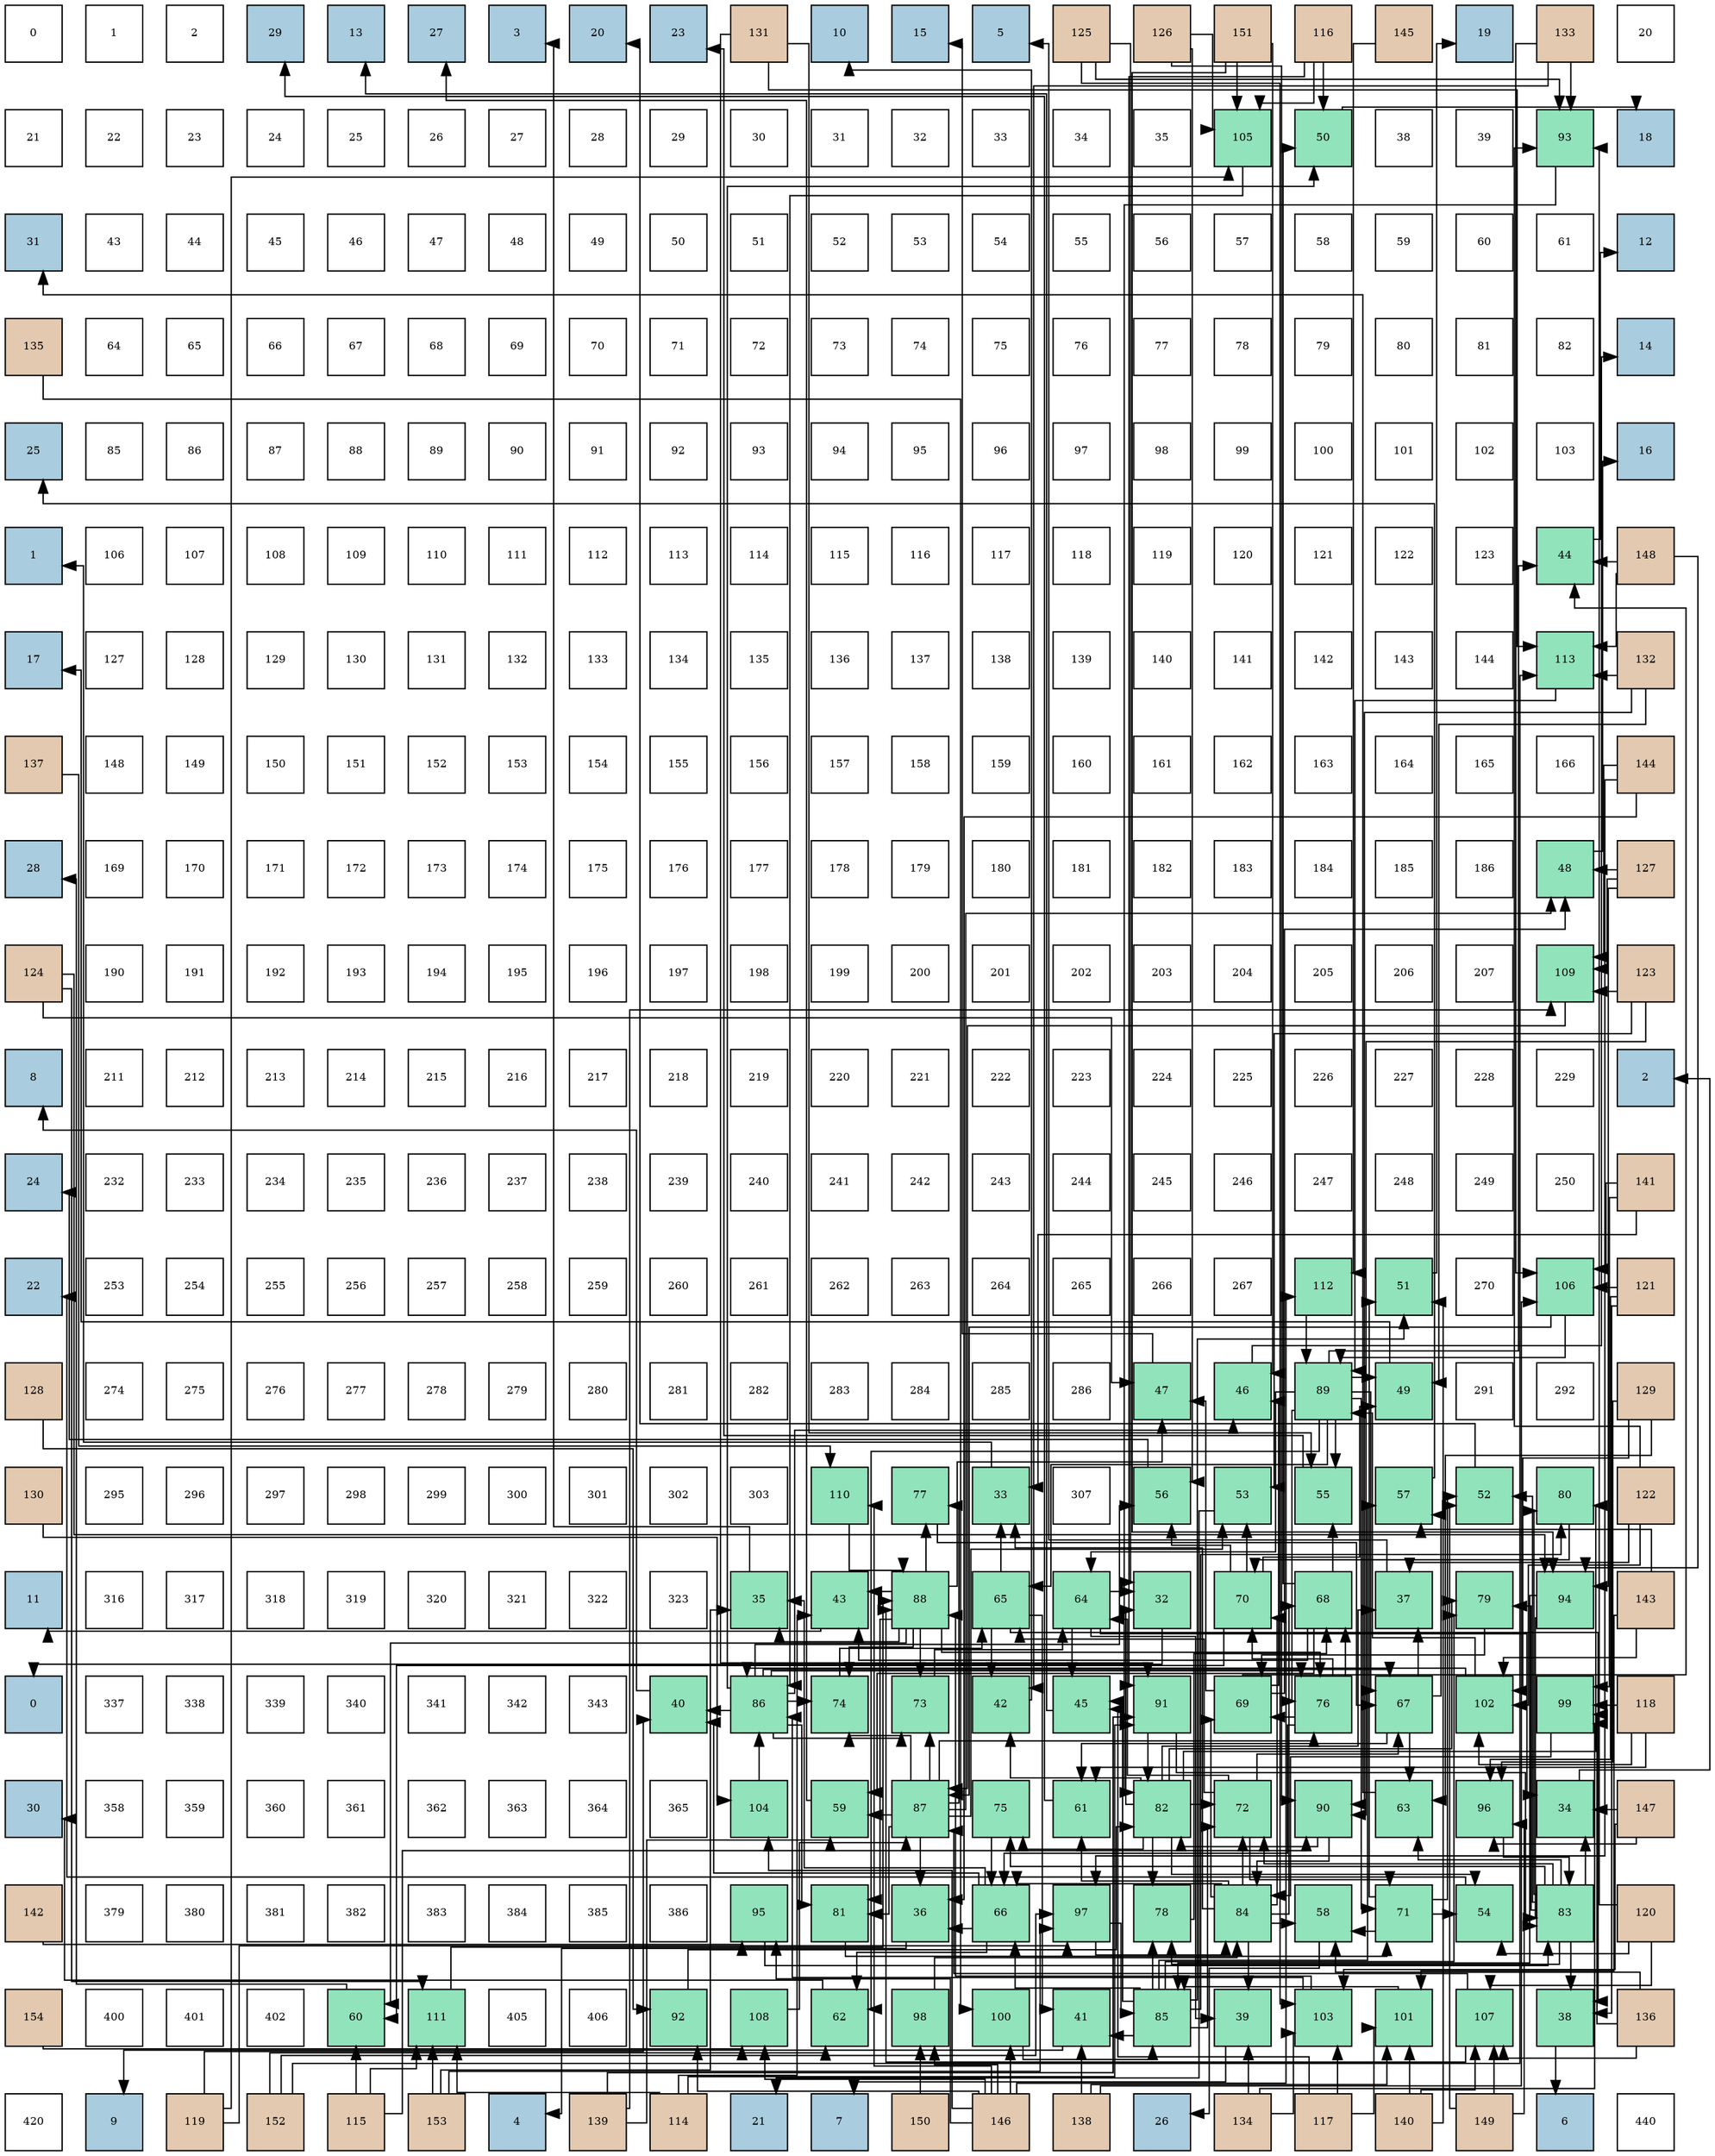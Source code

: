 digraph layout{
 rankdir=TB;
 splines=ortho;
 node [style=filled shape=square fixedsize=true width=0.6];
0[label="0", fontsize=8, fillcolor="#ffffff"];
1[label="1", fontsize=8, fillcolor="#ffffff"];
2[label="2", fontsize=8, fillcolor="#ffffff"];
3[label="29", fontsize=8, fillcolor="#a9ccde"];
4[label="13", fontsize=8, fillcolor="#a9ccde"];
5[label="27", fontsize=8, fillcolor="#a9ccde"];
6[label="3", fontsize=8, fillcolor="#a9ccde"];
7[label="20", fontsize=8, fillcolor="#a9ccde"];
8[label="23", fontsize=8, fillcolor="#a9ccde"];
9[label="131", fontsize=8, fillcolor="#e3c9af"];
10[label="10", fontsize=8, fillcolor="#a9ccde"];
11[label="15", fontsize=8, fillcolor="#a9ccde"];
12[label="5", fontsize=8, fillcolor="#a9ccde"];
13[label="125", fontsize=8, fillcolor="#e3c9af"];
14[label="126", fontsize=8, fillcolor="#e3c9af"];
15[label="151", fontsize=8, fillcolor="#e3c9af"];
16[label="116", fontsize=8, fillcolor="#e3c9af"];
17[label="145", fontsize=8, fillcolor="#e3c9af"];
18[label="19", fontsize=8, fillcolor="#a9ccde"];
19[label="133", fontsize=8, fillcolor="#e3c9af"];
20[label="20", fontsize=8, fillcolor="#ffffff"];
21[label="21", fontsize=8, fillcolor="#ffffff"];
22[label="22", fontsize=8, fillcolor="#ffffff"];
23[label="23", fontsize=8, fillcolor="#ffffff"];
24[label="24", fontsize=8, fillcolor="#ffffff"];
25[label="25", fontsize=8, fillcolor="#ffffff"];
26[label="26", fontsize=8, fillcolor="#ffffff"];
27[label="27", fontsize=8, fillcolor="#ffffff"];
28[label="28", fontsize=8, fillcolor="#ffffff"];
29[label="29", fontsize=8, fillcolor="#ffffff"];
30[label="30", fontsize=8, fillcolor="#ffffff"];
31[label="31", fontsize=8, fillcolor="#ffffff"];
32[label="32", fontsize=8, fillcolor="#ffffff"];
33[label="33", fontsize=8, fillcolor="#ffffff"];
34[label="34", fontsize=8, fillcolor="#ffffff"];
35[label="35", fontsize=8, fillcolor="#ffffff"];
36[label="105", fontsize=8, fillcolor="#91e3bb"];
37[label="50", fontsize=8, fillcolor="#91e3bb"];
38[label="38", fontsize=8, fillcolor="#ffffff"];
39[label="39", fontsize=8, fillcolor="#ffffff"];
40[label="93", fontsize=8, fillcolor="#91e3bb"];
41[label="18", fontsize=8, fillcolor="#a9ccde"];
42[label="31", fontsize=8, fillcolor="#a9ccde"];
43[label="43", fontsize=8, fillcolor="#ffffff"];
44[label="44", fontsize=8, fillcolor="#ffffff"];
45[label="45", fontsize=8, fillcolor="#ffffff"];
46[label="46", fontsize=8, fillcolor="#ffffff"];
47[label="47", fontsize=8, fillcolor="#ffffff"];
48[label="48", fontsize=8, fillcolor="#ffffff"];
49[label="49", fontsize=8, fillcolor="#ffffff"];
50[label="50", fontsize=8, fillcolor="#ffffff"];
51[label="51", fontsize=8, fillcolor="#ffffff"];
52[label="52", fontsize=8, fillcolor="#ffffff"];
53[label="53", fontsize=8, fillcolor="#ffffff"];
54[label="54", fontsize=8, fillcolor="#ffffff"];
55[label="55", fontsize=8, fillcolor="#ffffff"];
56[label="56", fontsize=8, fillcolor="#ffffff"];
57[label="57", fontsize=8, fillcolor="#ffffff"];
58[label="58", fontsize=8, fillcolor="#ffffff"];
59[label="59", fontsize=8, fillcolor="#ffffff"];
60[label="60", fontsize=8, fillcolor="#ffffff"];
61[label="61", fontsize=8, fillcolor="#ffffff"];
62[label="12", fontsize=8, fillcolor="#a9ccde"];
63[label="135", fontsize=8, fillcolor="#e3c9af"];
64[label="64", fontsize=8, fillcolor="#ffffff"];
65[label="65", fontsize=8, fillcolor="#ffffff"];
66[label="66", fontsize=8, fillcolor="#ffffff"];
67[label="67", fontsize=8, fillcolor="#ffffff"];
68[label="68", fontsize=8, fillcolor="#ffffff"];
69[label="69", fontsize=8, fillcolor="#ffffff"];
70[label="70", fontsize=8, fillcolor="#ffffff"];
71[label="71", fontsize=8, fillcolor="#ffffff"];
72[label="72", fontsize=8, fillcolor="#ffffff"];
73[label="73", fontsize=8, fillcolor="#ffffff"];
74[label="74", fontsize=8, fillcolor="#ffffff"];
75[label="75", fontsize=8, fillcolor="#ffffff"];
76[label="76", fontsize=8, fillcolor="#ffffff"];
77[label="77", fontsize=8, fillcolor="#ffffff"];
78[label="78", fontsize=8, fillcolor="#ffffff"];
79[label="79", fontsize=8, fillcolor="#ffffff"];
80[label="80", fontsize=8, fillcolor="#ffffff"];
81[label="81", fontsize=8, fillcolor="#ffffff"];
82[label="82", fontsize=8, fillcolor="#ffffff"];
83[label="14", fontsize=8, fillcolor="#a9ccde"];
84[label="25", fontsize=8, fillcolor="#a9ccde"];
85[label="85", fontsize=8, fillcolor="#ffffff"];
86[label="86", fontsize=8, fillcolor="#ffffff"];
87[label="87", fontsize=8, fillcolor="#ffffff"];
88[label="88", fontsize=8, fillcolor="#ffffff"];
89[label="89", fontsize=8, fillcolor="#ffffff"];
90[label="90", fontsize=8, fillcolor="#ffffff"];
91[label="91", fontsize=8, fillcolor="#ffffff"];
92[label="92", fontsize=8, fillcolor="#ffffff"];
93[label="93", fontsize=8, fillcolor="#ffffff"];
94[label="94", fontsize=8, fillcolor="#ffffff"];
95[label="95", fontsize=8, fillcolor="#ffffff"];
96[label="96", fontsize=8, fillcolor="#ffffff"];
97[label="97", fontsize=8, fillcolor="#ffffff"];
98[label="98", fontsize=8, fillcolor="#ffffff"];
99[label="99", fontsize=8, fillcolor="#ffffff"];
100[label="100", fontsize=8, fillcolor="#ffffff"];
101[label="101", fontsize=8, fillcolor="#ffffff"];
102[label="102", fontsize=8, fillcolor="#ffffff"];
103[label="103", fontsize=8, fillcolor="#ffffff"];
104[label="16", fontsize=8, fillcolor="#a9ccde"];
105[label="1", fontsize=8, fillcolor="#a9ccde"];
106[label="106", fontsize=8, fillcolor="#ffffff"];
107[label="107", fontsize=8, fillcolor="#ffffff"];
108[label="108", fontsize=8, fillcolor="#ffffff"];
109[label="109", fontsize=8, fillcolor="#ffffff"];
110[label="110", fontsize=8, fillcolor="#ffffff"];
111[label="111", fontsize=8, fillcolor="#ffffff"];
112[label="112", fontsize=8, fillcolor="#ffffff"];
113[label="113", fontsize=8, fillcolor="#ffffff"];
114[label="114", fontsize=8, fillcolor="#ffffff"];
115[label="115", fontsize=8, fillcolor="#ffffff"];
116[label="116", fontsize=8, fillcolor="#ffffff"];
117[label="117", fontsize=8, fillcolor="#ffffff"];
118[label="118", fontsize=8, fillcolor="#ffffff"];
119[label="119", fontsize=8, fillcolor="#ffffff"];
120[label="120", fontsize=8, fillcolor="#ffffff"];
121[label="121", fontsize=8, fillcolor="#ffffff"];
122[label="122", fontsize=8, fillcolor="#ffffff"];
123[label="123", fontsize=8, fillcolor="#ffffff"];
124[label="44", fontsize=8, fillcolor="#91e3bb"];
125[label="148", fontsize=8, fillcolor="#e3c9af"];
126[label="17", fontsize=8, fillcolor="#a9ccde"];
127[label="127", fontsize=8, fillcolor="#ffffff"];
128[label="128", fontsize=8, fillcolor="#ffffff"];
129[label="129", fontsize=8, fillcolor="#ffffff"];
130[label="130", fontsize=8, fillcolor="#ffffff"];
131[label="131", fontsize=8, fillcolor="#ffffff"];
132[label="132", fontsize=8, fillcolor="#ffffff"];
133[label="133", fontsize=8, fillcolor="#ffffff"];
134[label="134", fontsize=8, fillcolor="#ffffff"];
135[label="135", fontsize=8, fillcolor="#ffffff"];
136[label="136", fontsize=8, fillcolor="#ffffff"];
137[label="137", fontsize=8, fillcolor="#ffffff"];
138[label="138", fontsize=8, fillcolor="#ffffff"];
139[label="139", fontsize=8, fillcolor="#ffffff"];
140[label="140", fontsize=8, fillcolor="#ffffff"];
141[label="141", fontsize=8, fillcolor="#ffffff"];
142[label="142", fontsize=8, fillcolor="#ffffff"];
143[label="143", fontsize=8, fillcolor="#ffffff"];
144[label="144", fontsize=8, fillcolor="#ffffff"];
145[label="113", fontsize=8, fillcolor="#91e3bb"];
146[label="132", fontsize=8, fillcolor="#e3c9af"];
147[label="137", fontsize=8, fillcolor="#e3c9af"];
148[label="148", fontsize=8, fillcolor="#ffffff"];
149[label="149", fontsize=8, fillcolor="#ffffff"];
150[label="150", fontsize=8, fillcolor="#ffffff"];
151[label="151", fontsize=8, fillcolor="#ffffff"];
152[label="152", fontsize=8, fillcolor="#ffffff"];
153[label="153", fontsize=8, fillcolor="#ffffff"];
154[label="154", fontsize=8, fillcolor="#ffffff"];
155[label="155", fontsize=8, fillcolor="#ffffff"];
156[label="156", fontsize=8, fillcolor="#ffffff"];
157[label="157", fontsize=8, fillcolor="#ffffff"];
158[label="158", fontsize=8, fillcolor="#ffffff"];
159[label="159", fontsize=8, fillcolor="#ffffff"];
160[label="160", fontsize=8, fillcolor="#ffffff"];
161[label="161", fontsize=8, fillcolor="#ffffff"];
162[label="162", fontsize=8, fillcolor="#ffffff"];
163[label="163", fontsize=8, fillcolor="#ffffff"];
164[label="164", fontsize=8, fillcolor="#ffffff"];
165[label="165", fontsize=8, fillcolor="#ffffff"];
166[label="166", fontsize=8, fillcolor="#ffffff"];
167[label="144", fontsize=8, fillcolor="#e3c9af"];
168[label="28", fontsize=8, fillcolor="#a9ccde"];
169[label="169", fontsize=8, fillcolor="#ffffff"];
170[label="170", fontsize=8, fillcolor="#ffffff"];
171[label="171", fontsize=8, fillcolor="#ffffff"];
172[label="172", fontsize=8, fillcolor="#ffffff"];
173[label="173", fontsize=8, fillcolor="#ffffff"];
174[label="174", fontsize=8, fillcolor="#ffffff"];
175[label="175", fontsize=8, fillcolor="#ffffff"];
176[label="176", fontsize=8, fillcolor="#ffffff"];
177[label="177", fontsize=8, fillcolor="#ffffff"];
178[label="178", fontsize=8, fillcolor="#ffffff"];
179[label="179", fontsize=8, fillcolor="#ffffff"];
180[label="180", fontsize=8, fillcolor="#ffffff"];
181[label="181", fontsize=8, fillcolor="#ffffff"];
182[label="182", fontsize=8, fillcolor="#ffffff"];
183[label="183", fontsize=8, fillcolor="#ffffff"];
184[label="184", fontsize=8, fillcolor="#ffffff"];
185[label="185", fontsize=8, fillcolor="#ffffff"];
186[label="186", fontsize=8, fillcolor="#ffffff"];
187[label="48", fontsize=8, fillcolor="#91e3bb"];
188[label="127", fontsize=8, fillcolor="#e3c9af"];
189[label="124", fontsize=8, fillcolor="#e3c9af"];
190[label="190", fontsize=8, fillcolor="#ffffff"];
191[label="191", fontsize=8, fillcolor="#ffffff"];
192[label="192", fontsize=8, fillcolor="#ffffff"];
193[label="193", fontsize=8, fillcolor="#ffffff"];
194[label="194", fontsize=8, fillcolor="#ffffff"];
195[label="195", fontsize=8, fillcolor="#ffffff"];
196[label="196", fontsize=8, fillcolor="#ffffff"];
197[label="197", fontsize=8, fillcolor="#ffffff"];
198[label="198", fontsize=8, fillcolor="#ffffff"];
199[label="199", fontsize=8, fillcolor="#ffffff"];
200[label="200", fontsize=8, fillcolor="#ffffff"];
201[label="201", fontsize=8, fillcolor="#ffffff"];
202[label="202", fontsize=8, fillcolor="#ffffff"];
203[label="203", fontsize=8, fillcolor="#ffffff"];
204[label="204", fontsize=8, fillcolor="#ffffff"];
205[label="205", fontsize=8, fillcolor="#ffffff"];
206[label="206", fontsize=8, fillcolor="#ffffff"];
207[label="207", fontsize=8, fillcolor="#ffffff"];
208[label="109", fontsize=8, fillcolor="#91e3bb"];
209[label="123", fontsize=8, fillcolor="#e3c9af"];
210[label="8", fontsize=8, fillcolor="#a9ccde"];
211[label="211", fontsize=8, fillcolor="#ffffff"];
212[label="212", fontsize=8, fillcolor="#ffffff"];
213[label="213", fontsize=8, fillcolor="#ffffff"];
214[label="214", fontsize=8, fillcolor="#ffffff"];
215[label="215", fontsize=8, fillcolor="#ffffff"];
216[label="216", fontsize=8, fillcolor="#ffffff"];
217[label="217", fontsize=8, fillcolor="#ffffff"];
218[label="218", fontsize=8, fillcolor="#ffffff"];
219[label="219", fontsize=8, fillcolor="#ffffff"];
220[label="220", fontsize=8, fillcolor="#ffffff"];
221[label="221", fontsize=8, fillcolor="#ffffff"];
222[label="222", fontsize=8, fillcolor="#ffffff"];
223[label="223", fontsize=8, fillcolor="#ffffff"];
224[label="224", fontsize=8, fillcolor="#ffffff"];
225[label="225", fontsize=8, fillcolor="#ffffff"];
226[label="226", fontsize=8, fillcolor="#ffffff"];
227[label="227", fontsize=8, fillcolor="#ffffff"];
228[label="228", fontsize=8, fillcolor="#ffffff"];
229[label="229", fontsize=8, fillcolor="#ffffff"];
230[label="2", fontsize=8, fillcolor="#a9ccde"];
231[label="24", fontsize=8, fillcolor="#a9ccde"];
232[label="232", fontsize=8, fillcolor="#ffffff"];
233[label="233", fontsize=8, fillcolor="#ffffff"];
234[label="234", fontsize=8, fillcolor="#ffffff"];
235[label="235", fontsize=8, fillcolor="#ffffff"];
236[label="236", fontsize=8, fillcolor="#ffffff"];
237[label="237", fontsize=8, fillcolor="#ffffff"];
238[label="238", fontsize=8, fillcolor="#ffffff"];
239[label="239", fontsize=8, fillcolor="#ffffff"];
240[label="240", fontsize=8, fillcolor="#ffffff"];
241[label="241", fontsize=8, fillcolor="#ffffff"];
242[label="242", fontsize=8, fillcolor="#ffffff"];
243[label="243", fontsize=8, fillcolor="#ffffff"];
244[label="244", fontsize=8, fillcolor="#ffffff"];
245[label="245", fontsize=8, fillcolor="#ffffff"];
246[label="246", fontsize=8, fillcolor="#ffffff"];
247[label="247", fontsize=8, fillcolor="#ffffff"];
248[label="248", fontsize=8, fillcolor="#ffffff"];
249[label="249", fontsize=8, fillcolor="#ffffff"];
250[label="250", fontsize=8, fillcolor="#ffffff"];
251[label="141", fontsize=8, fillcolor="#e3c9af"];
252[label="22", fontsize=8, fillcolor="#a9ccde"];
253[label="253", fontsize=8, fillcolor="#ffffff"];
254[label="254", fontsize=8, fillcolor="#ffffff"];
255[label="255", fontsize=8, fillcolor="#ffffff"];
256[label="256", fontsize=8, fillcolor="#ffffff"];
257[label="257", fontsize=8, fillcolor="#ffffff"];
258[label="258", fontsize=8, fillcolor="#ffffff"];
259[label="259", fontsize=8, fillcolor="#ffffff"];
260[label="260", fontsize=8, fillcolor="#ffffff"];
261[label="261", fontsize=8, fillcolor="#ffffff"];
262[label="262", fontsize=8, fillcolor="#ffffff"];
263[label="263", fontsize=8, fillcolor="#ffffff"];
264[label="264", fontsize=8, fillcolor="#ffffff"];
265[label="265", fontsize=8, fillcolor="#ffffff"];
266[label="266", fontsize=8, fillcolor="#ffffff"];
267[label="267", fontsize=8, fillcolor="#ffffff"];
268[label="112", fontsize=8, fillcolor="#91e3bb"];
269[label="51", fontsize=8, fillcolor="#91e3bb"];
270[label="270", fontsize=8, fillcolor="#ffffff"];
271[label="106", fontsize=8, fillcolor="#91e3bb"];
272[label="121", fontsize=8, fillcolor="#e3c9af"];
273[label="128", fontsize=8, fillcolor="#e3c9af"];
274[label="274", fontsize=8, fillcolor="#ffffff"];
275[label="275", fontsize=8, fillcolor="#ffffff"];
276[label="276", fontsize=8, fillcolor="#ffffff"];
277[label="277", fontsize=8, fillcolor="#ffffff"];
278[label="278", fontsize=8, fillcolor="#ffffff"];
279[label="279", fontsize=8, fillcolor="#ffffff"];
280[label="280", fontsize=8, fillcolor="#ffffff"];
281[label="281", fontsize=8, fillcolor="#ffffff"];
282[label="282", fontsize=8, fillcolor="#ffffff"];
283[label="283", fontsize=8, fillcolor="#ffffff"];
284[label="284", fontsize=8, fillcolor="#ffffff"];
285[label="285", fontsize=8, fillcolor="#ffffff"];
286[label="286", fontsize=8, fillcolor="#ffffff"];
287[label="47", fontsize=8, fillcolor="#91e3bb"];
288[label="46", fontsize=8, fillcolor="#91e3bb"];
289[label="89", fontsize=8, fillcolor="#91e3bb"];
290[label="49", fontsize=8, fillcolor="#91e3bb"];
291[label="291", fontsize=8, fillcolor="#ffffff"];
292[label="292", fontsize=8, fillcolor="#ffffff"];
293[label="129", fontsize=8, fillcolor="#e3c9af"];
294[label="130", fontsize=8, fillcolor="#e3c9af"];
295[label="295", fontsize=8, fillcolor="#ffffff"];
296[label="296", fontsize=8, fillcolor="#ffffff"];
297[label="297", fontsize=8, fillcolor="#ffffff"];
298[label="298", fontsize=8, fillcolor="#ffffff"];
299[label="299", fontsize=8, fillcolor="#ffffff"];
300[label="300", fontsize=8, fillcolor="#ffffff"];
301[label="301", fontsize=8, fillcolor="#ffffff"];
302[label="302", fontsize=8, fillcolor="#ffffff"];
303[label="303", fontsize=8, fillcolor="#ffffff"];
304[label="110", fontsize=8, fillcolor="#91e3bb"];
305[label="77", fontsize=8, fillcolor="#91e3bb"];
306[label="33", fontsize=8, fillcolor="#91e3bb"];
307[label="307", fontsize=8, fillcolor="#ffffff"];
308[label="56", fontsize=8, fillcolor="#91e3bb"];
309[label="53", fontsize=8, fillcolor="#91e3bb"];
310[label="55", fontsize=8, fillcolor="#91e3bb"];
311[label="57", fontsize=8, fillcolor="#91e3bb"];
312[label="52", fontsize=8, fillcolor="#91e3bb"];
313[label="80", fontsize=8, fillcolor="#91e3bb"];
314[label="122", fontsize=8, fillcolor="#e3c9af"];
315[label="11", fontsize=8, fillcolor="#a9ccde"];
316[label="316", fontsize=8, fillcolor="#ffffff"];
317[label="317", fontsize=8, fillcolor="#ffffff"];
318[label="318", fontsize=8, fillcolor="#ffffff"];
319[label="319", fontsize=8, fillcolor="#ffffff"];
320[label="320", fontsize=8, fillcolor="#ffffff"];
321[label="321", fontsize=8, fillcolor="#ffffff"];
322[label="322", fontsize=8, fillcolor="#ffffff"];
323[label="323", fontsize=8, fillcolor="#ffffff"];
324[label="35", fontsize=8, fillcolor="#91e3bb"];
325[label="43", fontsize=8, fillcolor="#91e3bb"];
326[label="88", fontsize=8, fillcolor="#91e3bb"];
327[label="65", fontsize=8, fillcolor="#91e3bb"];
328[label="64", fontsize=8, fillcolor="#91e3bb"];
329[label="32", fontsize=8, fillcolor="#91e3bb"];
330[label="70", fontsize=8, fillcolor="#91e3bb"];
331[label="68", fontsize=8, fillcolor="#91e3bb"];
332[label="37", fontsize=8, fillcolor="#91e3bb"];
333[label="79", fontsize=8, fillcolor="#91e3bb"];
334[label="94", fontsize=8, fillcolor="#91e3bb"];
335[label="143", fontsize=8, fillcolor="#e3c9af"];
336[label="0", fontsize=8, fillcolor="#a9ccde"];
337[label="337", fontsize=8, fillcolor="#ffffff"];
338[label="338", fontsize=8, fillcolor="#ffffff"];
339[label="339", fontsize=8, fillcolor="#ffffff"];
340[label="340", fontsize=8, fillcolor="#ffffff"];
341[label="341", fontsize=8, fillcolor="#ffffff"];
342[label="342", fontsize=8, fillcolor="#ffffff"];
343[label="343", fontsize=8, fillcolor="#ffffff"];
344[label="40", fontsize=8, fillcolor="#91e3bb"];
345[label="86", fontsize=8, fillcolor="#91e3bb"];
346[label="74", fontsize=8, fillcolor="#91e3bb"];
347[label="73", fontsize=8, fillcolor="#91e3bb"];
348[label="42", fontsize=8, fillcolor="#91e3bb"];
349[label="45", fontsize=8, fillcolor="#91e3bb"];
350[label="91", fontsize=8, fillcolor="#91e3bb"];
351[label="69", fontsize=8, fillcolor="#91e3bb"];
352[label="76", fontsize=8, fillcolor="#91e3bb"];
353[label="67", fontsize=8, fillcolor="#91e3bb"];
354[label="102", fontsize=8, fillcolor="#91e3bb"];
355[label="99", fontsize=8, fillcolor="#91e3bb"];
356[label="118", fontsize=8, fillcolor="#e3c9af"];
357[label="30", fontsize=8, fillcolor="#a9ccde"];
358[label="358", fontsize=8, fillcolor="#ffffff"];
359[label="359", fontsize=8, fillcolor="#ffffff"];
360[label="360", fontsize=8, fillcolor="#ffffff"];
361[label="361", fontsize=8, fillcolor="#ffffff"];
362[label="362", fontsize=8, fillcolor="#ffffff"];
363[label="363", fontsize=8, fillcolor="#ffffff"];
364[label="364", fontsize=8, fillcolor="#ffffff"];
365[label="365", fontsize=8, fillcolor="#ffffff"];
366[label="104", fontsize=8, fillcolor="#91e3bb"];
367[label="59", fontsize=8, fillcolor="#91e3bb"];
368[label="87", fontsize=8, fillcolor="#91e3bb"];
369[label="75", fontsize=8, fillcolor="#91e3bb"];
370[label="61", fontsize=8, fillcolor="#91e3bb"];
371[label="82", fontsize=8, fillcolor="#91e3bb"];
372[label="72", fontsize=8, fillcolor="#91e3bb"];
373[label="90", fontsize=8, fillcolor="#91e3bb"];
374[label="63", fontsize=8, fillcolor="#91e3bb"];
375[label="96", fontsize=8, fillcolor="#91e3bb"];
376[label="34", fontsize=8, fillcolor="#91e3bb"];
377[label="147", fontsize=8, fillcolor="#e3c9af"];
378[label="142", fontsize=8, fillcolor="#e3c9af"];
379[label="379", fontsize=8, fillcolor="#ffffff"];
380[label="380", fontsize=8, fillcolor="#ffffff"];
381[label="381", fontsize=8, fillcolor="#ffffff"];
382[label="382", fontsize=8, fillcolor="#ffffff"];
383[label="383", fontsize=8, fillcolor="#ffffff"];
384[label="384", fontsize=8, fillcolor="#ffffff"];
385[label="385", fontsize=8, fillcolor="#ffffff"];
386[label="386", fontsize=8, fillcolor="#ffffff"];
387[label="95", fontsize=8, fillcolor="#91e3bb"];
388[label="81", fontsize=8, fillcolor="#91e3bb"];
389[label="36", fontsize=8, fillcolor="#91e3bb"];
390[label="66", fontsize=8, fillcolor="#91e3bb"];
391[label="97", fontsize=8, fillcolor="#91e3bb"];
392[label="78", fontsize=8, fillcolor="#91e3bb"];
393[label="84", fontsize=8, fillcolor="#91e3bb"];
394[label="58", fontsize=8, fillcolor="#91e3bb"];
395[label="71", fontsize=8, fillcolor="#91e3bb"];
396[label="54", fontsize=8, fillcolor="#91e3bb"];
397[label="83", fontsize=8, fillcolor="#91e3bb"];
398[label="120", fontsize=8, fillcolor="#e3c9af"];
399[label="154", fontsize=8, fillcolor="#e3c9af"];
400[label="400", fontsize=8, fillcolor="#ffffff"];
401[label="401", fontsize=8, fillcolor="#ffffff"];
402[label="402", fontsize=8, fillcolor="#ffffff"];
403[label="60", fontsize=8, fillcolor="#91e3bb"];
404[label="111", fontsize=8, fillcolor="#91e3bb"];
405[label="405", fontsize=8, fillcolor="#ffffff"];
406[label="406", fontsize=8, fillcolor="#ffffff"];
407[label="92", fontsize=8, fillcolor="#91e3bb"];
408[label="108", fontsize=8, fillcolor="#91e3bb"];
409[label="62", fontsize=8, fillcolor="#91e3bb"];
410[label="98", fontsize=8, fillcolor="#91e3bb"];
411[label="100", fontsize=8, fillcolor="#91e3bb"];
412[label="41", fontsize=8, fillcolor="#91e3bb"];
413[label="85", fontsize=8, fillcolor="#91e3bb"];
414[label="39", fontsize=8, fillcolor="#91e3bb"];
415[label="103", fontsize=8, fillcolor="#91e3bb"];
416[label="101", fontsize=8, fillcolor="#91e3bb"];
417[label="107", fontsize=8, fillcolor="#91e3bb"];
418[label="38", fontsize=8, fillcolor="#91e3bb"];
419[label="136", fontsize=8, fillcolor="#e3c9af"];
420[label="420", fontsize=8, fillcolor="#ffffff"];
421[label="9", fontsize=8, fillcolor="#a9ccde"];
422[label="119", fontsize=8, fillcolor="#e3c9af"];
423[label="152", fontsize=8, fillcolor="#e3c9af"];
424[label="115", fontsize=8, fillcolor="#e3c9af"];
425[label="153", fontsize=8, fillcolor="#e3c9af"];
426[label="4", fontsize=8, fillcolor="#a9ccde"];
427[label="139", fontsize=8, fillcolor="#e3c9af"];
428[label="114", fontsize=8, fillcolor="#e3c9af"];
429[label="21", fontsize=8, fillcolor="#a9ccde"];
430[label="7", fontsize=8, fillcolor="#a9ccde"];
431[label="150", fontsize=8, fillcolor="#e3c9af"];
432[label="146", fontsize=8, fillcolor="#e3c9af"];
433[label="138", fontsize=8, fillcolor="#e3c9af"];
434[label="26", fontsize=8, fillcolor="#a9ccde"];
435[label="134", fontsize=8, fillcolor="#e3c9af"];
436[label="117", fontsize=8, fillcolor="#e3c9af"];
437[label="140", fontsize=8, fillcolor="#e3c9af"];
438[label="149", fontsize=8, fillcolor="#e3c9af"];
439[label="6", fontsize=8, fillcolor="#a9ccde"];
440[label="440", fontsize=8, fillcolor="#ffffff"];
edge [constraint=false, style=vis];329 -> 336;
306 -> 105;
376 -> 230;
324 -> 6;
389 -> 426;
332 -> 12;
418 -> 439;
414 -> 430;
344 -> 210;
412 -> 421;
348 -> 10;
325 -> 315;
124 -> 62;
349 -> 4;
288 -> 83;
287 -> 11;
187 -> 104;
290 -> 126;
37 -> 41;
269 -> 18;
312 -> 7;
309 -> 429;
396 -> 252;
310 -> 8;
308 -> 231;
311 -> 84;
394 -> 434;
367 -> 5;
403 -> 168;
370 -> 3;
409 -> 357;
374 -> 42;
328 -> 329;
328 -> 376;
328 -> 414;
328 -> 349;
327 -> 306;
327 -> 418;
327 -> 412;
327 -> 348;
390 -> 324;
390 -> 389;
390 -> 344;
390 -> 409;
353 -> 332;
353 -> 311;
353 -> 370;
353 -> 374;
331 -> 325;
331 -> 37;
331 -> 310;
331 -> 367;
351 -> 124;
351 -> 288;
351 -> 287;
351 -> 187;
330 -> 290;
330 -> 309;
330 -> 308;
330 -> 403;
395 -> 269;
395 -> 312;
395 -> 396;
395 -> 394;
372 -> 328;
372 -> 327;
372 -> 353;
372 -> 395;
347 -> 328;
346 -> 327;
369 -> 390;
352 -> 390;
352 -> 331;
352 -> 351;
352 -> 330;
305 -> 353;
392 -> 331;
333 -> 351;
313 -> 330;
388 -> 395;
371 -> 329;
371 -> 332;
371 -> 348;
371 -> 396;
371 -> 372;
371 -> 369;
371 -> 392;
371 -> 333;
371 -> 313;
397 -> 376;
397 -> 418;
397 -> 312;
397 -> 374;
397 -> 372;
397 -> 369;
397 -> 392;
397 -> 333;
397 -> 313;
393 -> 306;
393 -> 414;
393 -> 394;
393 -> 370;
393 -> 390;
393 -> 331;
393 -> 351;
393 -> 330;
393 -> 372;
413 -> 412;
413 -> 349;
413 -> 269;
413 -> 311;
413 -> 390;
413 -> 372;
413 -> 392;
413 -> 333;
413 -> 313;
345 -> 344;
345 -> 288;
345 -> 37;
345 -> 308;
345 -> 353;
345 -> 347;
345 -> 346;
345 -> 352;
345 -> 388;
368 -> 389;
368 -> 187;
368 -> 309;
368 -> 367;
368 -> 347;
368 -> 346;
368 -> 352;
368 -> 305;
368 -> 388;
326 -> 324;
326 -> 325;
326 -> 287;
326 -> 403;
326 -> 347;
326 -> 346;
326 -> 352;
326 -> 305;
326 -> 388;
289 -> 124;
289 -> 290;
289 -> 310;
289 -> 409;
289 -> 328;
289 -> 327;
289 -> 353;
289 -> 395;
289 -> 352;
373 -> 371;
373 -> 393;
350 -> 371;
350 -> 397;
407 -> 371;
40 -> 371;
334 -> 397;
334 -> 413;
387 -> 397;
375 -> 397;
391 -> 393;
391 -> 413;
410 -> 393;
355 -> 393;
411 -> 413;
416 -> 413;
354 -> 345;
354 -> 289;
415 -> 345;
415 -> 326;
366 -> 345;
36 -> 345;
271 -> 368;
271 -> 289;
417 -> 368;
417 -> 326;
408 -> 368;
208 -> 368;
304 -> 326;
404 -> 326;
268 -> 289;
145 -> 289;
428 -> 325;
428 -> 350;
428 -> 404;
424 -> 403;
424 -> 373;
424 -> 404;
16 -> 37;
16 -> 350;
16 -> 36;
436 -> 349;
436 -> 416;
436 -> 415;
356 -> 370;
356 -> 355;
356 -> 354;
422 -> 344;
422 -> 391;
422 -> 36;
398 -> 396;
398 -> 40;
398 -> 417;
272 -> 418;
272 -> 375;
272 -> 271;
314 -> 332;
314 -> 40;
314 -> 354;
209 -> 309;
209 -> 373;
209 -> 208;
189 -> 287;
189 -> 334;
189 -> 404;
13 -> 329;
13 -> 40;
13 -> 415;
14 -> 308;
14 -> 373;
14 -> 36;
188 -> 187;
188 -> 334;
188 -> 208;
273 -> 407;
293 -> 374;
293 -> 375;
293 -> 354;
294 -> 366;
9 -> 310;
9 -> 350;
9 -> 145;
146 -> 290;
146 -> 373;
146 -> 145;
19 -> 348;
19 -> 40;
19 -> 271;
435 -> 414;
435 -> 355;
435 -> 415;
63 -> 411;
419 -> 394;
419 -> 355;
419 -> 417;
147 -> 304;
433 -> 412;
433 -> 416;
433 -> 271;
427 -> 367;
427 -> 350;
427 -> 208;
437 -> 269;
437 -> 416;
437 -> 417;
251 -> 306;
251 -> 355;
251 -> 271;
378 -> 387;
335 -> 311;
335 -> 416;
335 -> 354;
167 -> 389;
167 -> 391;
167 -> 208;
17 -> 268;
432 -> 407;
432 -> 387;
432 -> 410;
432 -> 411;
432 -> 366;
432 -> 408;
432 -> 304;
432 -> 268;
377 -> 376;
377 -> 375;
377 -> 415;
125 -> 124;
125 -> 334;
125 -> 145;
438 -> 312;
438 -> 375;
438 -> 417;
431 -> 410;
15 -> 288;
15 -> 334;
15 -> 36;
423 -> 409;
423 -> 391;
423 -> 145;
425 -> 324;
425 -> 391;
425 -> 404;
399 -> 408;
edge [constraint=true, style=invis];
0 -> 21 -> 42 -> 63 -> 84 -> 105 -> 126 -> 147 -> 168 -> 189 -> 210 -> 231 -> 252 -> 273 -> 294 -> 315 -> 336 -> 357 -> 378 -> 399 -> 420;
1 -> 22 -> 43 -> 64 -> 85 -> 106 -> 127 -> 148 -> 169 -> 190 -> 211 -> 232 -> 253 -> 274 -> 295 -> 316 -> 337 -> 358 -> 379 -> 400 -> 421;
2 -> 23 -> 44 -> 65 -> 86 -> 107 -> 128 -> 149 -> 170 -> 191 -> 212 -> 233 -> 254 -> 275 -> 296 -> 317 -> 338 -> 359 -> 380 -> 401 -> 422;
3 -> 24 -> 45 -> 66 -> 87 -> 108 -> 129 -> 150 -> 171 -> 192 -> 213 -> 234 -> 255 -> 276 -> 297 -> 318 -> 339 -> 360 -> 381 -> 402 -> 423;
4 -> 25 -> 46 -> 67 -> 88 -> 109 -> 130 -> 151 -> 172 -> 193 -> 214 -> 235 -> 256 -> 277 -> 298 -> 319 -> 340 -> 361 -> 382 -> 403 -> 424;
5 -> 26 -> 47 -> 68 -> 89 -> 110 -> 131 -> 152 -> 173 -> 194 -> 215 -> 236 -> 257 -> 278 -> 299 -> 320 -> 341 -> 362 -> 383 -> 404 -> 425;
6 -> 27 -> 48 -> 69 -> 90 -> 111 -> 132 -> 153 -> 174 -> 195 -> 216 -> 237 -> 258 -> 279 -> 300 -> 321 -> 342 -> 363 -> 384 -> 405 -> 426;
7 -> 28 -> 49 -> 70 -> 91 -> 112 -> 133 -> 154 -> 175 -> 196 -> 217 -> 238 -> 259 -> 280 -> 301 -> 322 -> 343 -> 364 -> 385 -> 406 -> 427;
8 -> 29 -> 50 -> 71 -> 92 -> 113 -> 134 -> 155 -> 176 -> 197 -> 218 -> 239 -> 260 -> 281 -> 302 -> 323 -> 344 -> 365 -> 386 -> 407 -> 428;
9 -> 30 -> 51 -> 72 -> 93 -> 114 -> 135 -> 156 -> 177 -> 198 -> 219 -> 240 -> 261 -> 282 -> 303 -> 324 -> 345 -> 366 -> 387 -> 408 -> 429;
10 -> 31 -> 52 -> 73 -> 94 -> 115 -> 136 -> 157 -> 178 -> 199 -> 220 -> 241 -> 262 -> 283 -> 304 -> 325 -> 346 -> 367 -> 388 -> 409 -> 430;
11 -> 32 -> 53 -> 74 -> 95 -> 116 -> 137 -> 158 -> 179 -> 200 -> 221 -> 242 -> 263 -> 284 -> 305 -> 326 -> 347 -> 368 -> 389 -> 410 -> 431;
12 -> 33 -> 54 -> 75 -> 96 -> 117 -> 138 -> 159 -> 180 -> 201 -> 222 -> 243 -> 264 -> 285 -> 306 -> 327 -> 348 -> 369 -> 390 -> 411 -> 432;
13 -> 34 -> 55 -> 76 -> 97 -> 118 -> 139 -> 160 -> 181 -> 202 -> 223 -> 244 -> 265 -> 286 -> 307 -> 328 -> 349 -> 370 -> 391 -> 412 -> 433;
14 -> 35 -> 56 -> 77 -> 98 -> 119 -> 140 -> 161 -> 182 -> 203 -> 224 -> 245 -> 266 -> 287 -> 308 -> 329 -> 350 -> 371 -> 392 -> 413 -> 434;
15 -> 36 -> 57 -> 78 -> 99 -> 120 -> 141 -> 162 -> 183 -> 204 -> 225 -> 246 -> 267 -> 288 -> 309 -> 330 -> 351 -> 372 -> 393 -> 414 -> 435;
16 -> 37 -> 58 -> 79 -> 100 -> 121 -> 142 -> 163 -> 184 -> 205 -> 226 -> 247 -> 268 -> 289 -> 310 -> 331 -> 352 -> 373 -> 394 -> 415 -> 436;
17 -> 38 -> 59 -> 80 -> 101 -> 122 -> 143 -> 164 -> 185 -> 206 -> 227 -> 248 -> 269 -> 290 -> 311 -> 332 -> 353 -> 374 -> 395 -> 416 -> 437;
18 -> 39 -> 60 -> 81 -> 102 -> 123 -> 144 -> 165 -> 186 -> 207 -> 228 -> 249 -> 270 -> 291 -> 312 -> 333 -> 354 -> 375 -> 396 -> 417 -> 438;
19 -> 40 -> 61 -> 82 -> 103 -> 124 -> 145 -> 166 -> 187 -> 208 -> 229 -> 250 -> 271 -> 292 -> 313 -> 334 -> 355 -> 376 -> 397 -> 418 -> 439;
20 -> 41 -> 62 -> 83 -> 104 -> 125 -> 146 -> 167 -> 188 -> 209 -> 230 -> 251 -> 272 -> 293 -> 314 -> 335 -> 356 -> 377 -> 398 -> 419 -> 440;
rank = same {0 -> 1 -> 2 -> 3 -> 4 -> 5 -> 6 -> 7 -> 8 -> 9 -> 10 -> 11 -> 12 -> 13 -> 14 -> 15 -> 16 -> 17 -> 18 -> 19 -> 20};
rank = same {21 -> 22 -> 23 -> 24 -> 25 -> 26 -> 27 -> 28 -> 29 -> 30 -> 31 -> 32 -> 33 -> 34 -> 35 -> 36 -> 37 -> 38 -> 39 -> 40 -> 41};
rank = same {42 -> 43 -> 44 -> 45 -> 46 -> 47 -> 48 -> 49 -> 50 -> 51 -> 52 -> 53 -> 54 -> 55 -> 56 -> 57 -> 58 -> 59 -> 60 -> 61 -> 62};
rank = same {63 -> 64 -> 65 -> 66 -> 67 -> 68 -> 69 -> 70 -> 71 -> 72 -> 73 -> 74 -> 75 -> 76 -> 77 -> 78 -> 79 -> 80 -> 81 -> 82 -> 83};
rank = same {84 -> 85 -> 86 -> 87 -> 88 -> 89 -> 90 -> 91 -> 92 -> 93 -> 94 -> 95 -> 96 -> 97 -> 98 -> 99 -> 100 -> 101 -> 102 -> 103 -> 104};
rank = same {105 -> 106 -> 107 -> 108 -> 109 -> 110 -> 111 -> 112 -> 113 -> 114 -> 115 -> 116 -> 117 -> 118 -> 119 -> 120 -> 121 -> 122 -> 123 -> 124 -> 125};
rank = same {126 -> 127 -> 128 -> 129 -> 130 -> 131 -> 132 -> 133 -> 134 -> 135 -> 136 -> 137 -> 138 -> 139 -> 140 -> 141 -> 142 -> 143 -> 144 -> 145 -> 146};
rank = same {147 -> 148 -> 149 -> 150 -> 151 -> 152 -> 153 -> 154 -> 155 -> 156 -> 157 -> 158 -> 159 -> 160 -> 161 -> 162 -> 163 -> 164 -> 165 -> 166 -> 167};
rank = same {168 -> 169 -> 170 -> 171 -> 172 -> 173 -> 174 -> 175 -> 176 -> 177 -> 178 -> 179 -> 180 -> 181 -> 182 -> 183 -> 184 -> 185 -> 186 -> 187 -> 188};
rank = same {189 -> 190 -> 191 -> 192 -> 193 -> 194 -> 195 -> 196 -> 197 -> 198 -> 199 -> 200 -> 201 -> 202 -> 203 -> 204 -> 205 -> 206 -> 207 -> 208 -> 209};
rank = same {210 -> 211 -> 212 -> 213 -> 214 -> 215 -> 216 -> 217 -> 218 -> 219 -> 220 -> 221 -> 222 -> 223 -> 224 -> 225 -> 226 -> 227 -> 228 -> 229 -> 230};
rank = same {231 -> 232 -> 233 -> 234 -> 235 -> 236 -> 237 -> 238 -> 239 -> 240 -> 241 -> 242 -> 243 -> 244 -> 245 -> 246 -> 247 -> 248 -> 249 -> 250 -> 251};
rank = same {252 -> 253 -> 254 -> 255 -> 256 -> 257 -> 258 -> 259 -> 260 -> 261 -> 262 -> 263 -> 264 -> 265 -> 266 -> 267 -> 268 -> 269 -> 270 -> 271 -> 272};
rank = same {273 -> 274 -> 275 -> 276 -> 277 -> 278 -> 279 -> 280 -> 281 -> 282 -> 283 -> 284 -> 285 -> 286 -> 287 -> 288 -> 289 -> 290 -> 291 -> 292 -> 293};
rank = same {294 -> 295 -> 296 -> 297 -> 298 -> 299 -> 300 -> 301 -> 302 -> 303 -> 304 -> 305 -> 306 -> 307 -> 308 -> 309 -> 310 -> 311 -> 312 -> 313 -> 314};
rank = same {315 -> 316 -> 317 -> 318 -> 319 -> 320 -> 321 -> 322 -> 323 -> 324 -> 325 -> 326 -> 327 -> 328 -> 329 -> 330 -> 331 -> 332 -> 333 -> 334 -> 335};
rank = same {336 -> 337 -> 338 -> 339 -> 340 -> 341 -> 342 -> 343 -> 344 -> 345 -> 346 -> 347 -> 348 -> 349 -> 350 -> 351 -> 352 -> 353 -> 354 -> 355 -> 356};
rank = same {357 -> 358 -> 359 -> 360 -> 361 -> 362 -> 363 -> 364 -> 365 -> 366 -> 367 -> 368 -> 369 -> 370 -> 371 -> 372 -> 373 -> 374 -> 375 -> 376 -> 377};
rank = same {378 -> 379 -> 380 -> 381 -> 382 -> 383 -> 384 -> 385 -> 386 -> 387 -> 388 -> 389 -> 390 -> 391 -> 392 -> 393 -> 394 -> 395 -> 396 -> 397 -> 398};
rank = same {399 -> 400 -> 401 -> 402 -> 403 -> 404 -> 405 -> 406 -> 407 -> 408 -> 409 -> 410 -> 411 -> 412 -> 413 -> 414 -> 415 -> 416 -> 417 -> 418 -> 419};
rank = same {420 -> 421 -> 422 -> 423 -> 424 -> 425 -> 426 -> 427 -> 428 -> 429 -> 430 -> 431 -> 432 -> 433 -> 434 -> 435 -> 436 -> 437 -> 438 -> 439 -> 440};
}